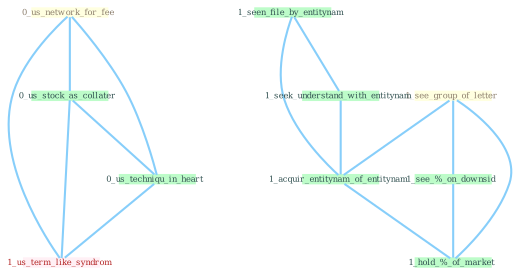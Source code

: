 Graph G{ 
    node
    [shape=polygon,style=filled,width=.5,height=.06,color="#BDFCC9",fixedsize=true,fontsize=4,
    fontcolor="#2f4f4f"];
    {node
    [color="#ffffe0", fontcolor="#8b7d6b"] "0_us_network_for_fee " "1_see_group_of_letter "}
{node [color="#fff0f5", fontcolor="#b22222"] "1_us_term_like_syndrom "}
edge [color="#B0E2FF"];

	"0_us_network_for_fee " -- "0_us_stock_as_collater " [w="1", color="#87cefa" ];
	"0_us_network_for_fee " -- "0_us_techniqu_in_heart " [w="1", color="#87cefa" ];
	"0_us_network_for_fee " -- "1_us_term_like_syndrom " [w="1", color="#87cefa" ];
	"1_see_group_of_letter " -- "1_acquir_entitynam_of_entitynam " [w="1", color="#87cefa" ];
	"1_see_group_of_letter " -- "1_see_%_on_downsid " [w="1", color="#87cefa" ];
	"1_see_group_of_letter " -- "1_hold_%_of_market " [w="1", color="#87cefa" ];
	"1_seen_file_by_entitynam " -- "1_seek_understand_with_entitynam " [w="1", color="#87cefa" ];
	"1_seen_file_by_entitynam " -- "1_acquir_entitynam_of_entitynam " [w="1", color="#87cefa" ];
	"0_us_stock_as_collater " -- "0_us_techniqu_in_heart " [w="1", color="#87cefa" ];
	"0_us_stock_as_collater " -- "1_us_term_like_syndrom " [w="1", color="#87cefa" ];
	"1_seek_understand_with_entitynam " -- "1_acquir_entitynam_of_entitynam " [w="1", color="#87cefa" ];
	"1_acquir_entitynam_of_entitynam " -- "1_hold_%_of_market " [w="1", color="#87cefa" ];
	"0_us_techniqu_in_heart " -- "1_us_term_like_syndrom " [w="1", color="#87cefa" ];
	"1_see_%_on_downsid " -- "1_hold_%_of_market " [w="1", color="#87cefa" ];
}
